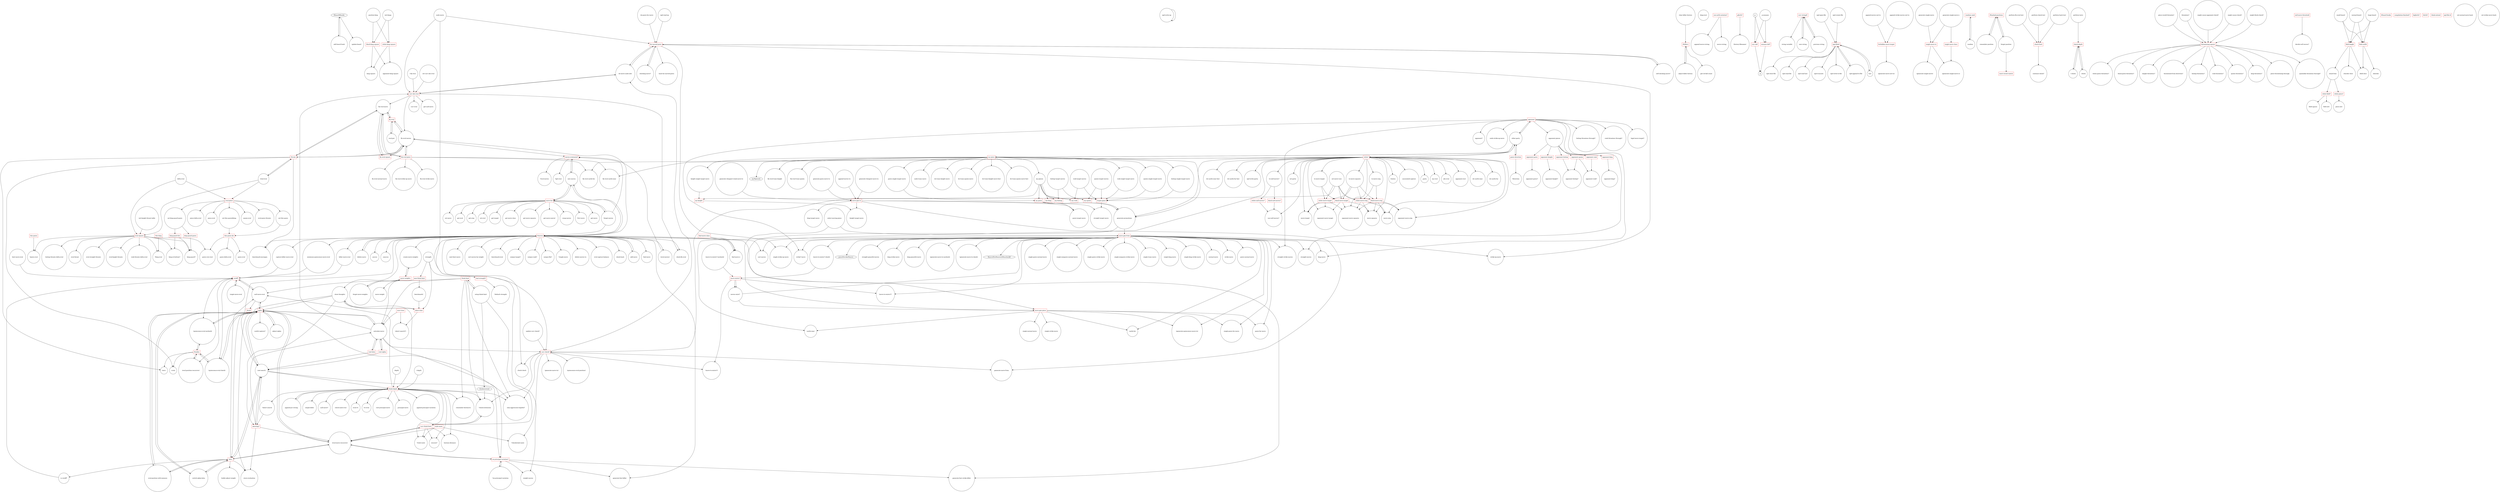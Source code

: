 digraph TaxonomyView {#value = green, create = blue; word = circle, value/create = rectangle
	#word <-> value access arrows # writer -> value; value -> reader
	# DboardMhooks
	DboardMhooks -> addMboardMhook; addMboardMhook -> DboardMhooks;
	DboardMhooks -> updateMboard;

	# blackMkingMsquare
	blackMkingMsquare -> kingMsquare;
	blackMkingMsquare -> opponentMkingMsquare;
	positionMking -> blackMkingMsquare; #because of TO value
	initMkings -> blackMkingMsquare;

	# whiteMkingMsquare
	whiteMkingMsquare -> kingMsquare;
	whiteMkingMsquare -> opponentMkingMsquare;
	positionMking -> whiteMkingMsquare;
	initMkings -> whiteMkingMsquare;

	# farMmovedMpawn
	farMmovedMpawn -> singleMstrikeMepMmove;
	doMpawnMfarMmove -> farMmovedMpawn;
	farMmovedMpawn -> doMmoveMundoMinfo; doMmoveMundoMinfo -> farMmovedMpawn;
	undoMmove -> farMmovedMpawn;
	farMmovedMpawn -> selfMcheckingMmoveQ; selfMcheckingMmoveQ -> farMmovedMpawn;
	farMmovedMpawn -> checkingMmoveQ; checkingMmoveQ -> farMmovedMpawn;
	epdMwriteMep -> epdMwriteMep;
	epdMreadMep -> farMmovedMpawn;
	farMmovedMpawn -> strikeMepMmove;
	farMmovedMpawn -> hashMfarMmovedMpawn;

	# white?
	whiteQ -> otherMparty; otherMparty -> whiteQ;
	whiteQ -> setMparty;
	whiteQ -> flyMevalMcastleMnear;
	whiteQ -> flyMevalMcastleMfar;
	whiteQ -> ttentry;
	whiteQ -> associatedMcapture;
	whiteQ -> DTparty;
	whiteQ -> myMeval;
	whiteQ -> absMeval;
	whiteQ -> opponentMeval;
	whiteQ -> moveMtarget;
	whiteQ -> opponentMmoveMtarget;
	whiteQ -> toMmoveMtarget;
	whiteQ -> moveMorig;
	whiteQ -> opponentMmoveMorig;
	whiteQ -> toMmoveMorig;
	whiteQ -> moveMsquares;
	whiteQ -> opponentMmoveMsquares;
	whiteQ -> toMmoveMsquares;
	whiteQ -> sortMmoves;
	whiteQ -> doMcastleMnear;
	whiteQ -> doMcastleMfar;
	whiteQ -> doMcastleMnearMfast;
	whiteQ -> doMcastleMfarMfast;
	whiteQ -> epdMwriteMparty;
	whiteQ -> generateMpromotions;
	whiteQ -> useMnullMmovesQ;
	whiteQ -> toMnullMmovesQ;

	# my-pawn
	myMpieces -> myMpawn;
	myMpawn -> generateMpromotions; myMpawn -> generateMpromotions;
	myMpawn -> pawnMtargetMmove;
	pawnMsingleMtargetMmove -> myMpawn;

	# my-knight
	knightMsingleMtargetMmove -> myMknight;
	myMknight -> knightMtargetMmove;
	myMpieces -> myMknight;

	# my-bishop
	myMpieces -> myMbishop;
	bishopMtargetMmoves -> myMbishop;

	# my-rook
	rookMtargetMmoves -> myMrook;
	myMpieces -> myMrook;

	# my-queen
	myMpieces -> myMqueen;
	queenMtargetMmoves -> myMqueen;

	# my-king
	myMpieces -> myMking;

	# opponent-pawn
	opponentMpieces -> opponentMpawn;
	opponentMpawn -> opponentMpawnQ;

	# opponent-knight
	opponentMpieces -> opponentMknight;
	opponentMknight -> opponentMknightQ;

	# opponent-bishop
	opponentMbishop -> opponentMbishopQ;
	opponentMpieces -> opponentMbishop;

	# opponent-rook
	opponentMpieces -> opponentMrook;
	opponentMrook -> opponentMrookQ;

	# opponent-queen
	opponentMqueen -> opponentMbishopQ;
	opponentMqueen -> opponentMrookQ;
	opponentMpieces -> opponentMqueen;

	# opponent-king
	opponentMpieces -> opponentMking;
	opponentMking -> opponentMkingQ;

	# opponent
	opponent -> opponentMpieces;
	opponent -> opponentQ;
	opponent -> otherMparty; otherMparty -> opponent;
	opponent -> undoMstrikeMepMmove;
	opponent -> strikeQMmove;
	opponent -> straightMstrikeMmoves;
	opponent -> straightMmoves;
	opponent -> kingMmove;
	opponent -> bishopMthreatensMthroughQ;
	opponent -> rookMthreatensMthroughQ;
	opponent -> legalMmoveMtargetQ;

	# my-piece
	myMpiece -> otherMparty; otherMparty -> myMpiece;
	myMpiece -> myMpieceQ;
	myMpiece -> myMpieces;
	myMpiece -> flyMevalMtransMknight;
	myMpiece -> flyMevalMtransMqueen;
	myMpiece -> undoMtransMmove;
	myMpiece -> doMtransMknightMmove;
	myMpiece -> doMtransMqueenMmove;
	myMpiece -> doMtransMknightMmoveMfast;
	myMpiece -> doMtransMqueenMmoveMfast;
	myMpiece -> generateMpromotions;
	myMpiece -> pawnMsingleMtargetMmove;
	myMpiece -> knightMsingleMtargetMmove;
	myMpiece -> bishopMsingleMtargetMmove;
	myMpiece -> rookMsingleMtargetMmove;
	myMpiece -> queenMsingleMtargetMmove;

	# pawn-direction
	otherMparty -> pawnMdirection; pawnMdirection -> otherMparty;
	pawnMdirection -> Qdirection;

	# fly-eval
	flyMeval -> evalMput; evalMput -> flyMeval;
	flyMeval -> flyMevalMmove; flyMevalMmove -> flyMeval;
	flyMeval -> flyMevalMmoves; flyMevalMmoves -> flyMeval;

	# fly-eval-piece
	flyMevalMpiece -> flyMevalMstrikeMmove;
	flyMevalMpiece -> flyMevalMnormalMmove;
	flyMevalMpiece -> flyMevalMstrikeMepMmove;
	flyMevalMpiece -> flyMevalMcastleMnear;
	flyMevalMpiece -> flyMevalMcastleMfar;
	flyMevalMpiece -> flyMevalMmove; flyMevalMmove -> flyMevalMpiece;
	flyMevalMpiece -> flyMevalMmoves; flyMevalMmoves -> flyMevalMpiece;

	# fly-eval-square
	flyMevalMsquare -> flyMevalMmove; flyMevalMmove -> flyMevalMsquare;
	flyMevalMsquare -> flyMevalMmoves; flyMevalMmoves -> flyMevalMsquare;

	# cutoff?
	isMcutoffQ -> cutoffQ;
	bestMmoveMeval -> cutoffQ;
	nullMmoveMeval -> cutoffQ; cutoffQ -> nullMmoveMeval;
	cutoffQ -> singleMmoveMeval; singleMmoveMeval -> cutoffQ;
	killerMmoveMeval -> cutoffQ;
	captureMkillerMmoveMeval -> cutoffQ;
	minimumMquiescenceMmoveMeval -> cutoffQ;
	cutoffQ -> BevalMpositionMrecursiveB;
	cutoffQ -> BquiescenceMevalMnocheckB;
	cutoffQ -> BquiescenceMevalMcheckB;

	# #null
	nullMmoveMeval -> Hnull;

	# start-time
	startMtime -> BabortMsearchQB;
	startMtime -> calculateMmove;

	# root-alpha
	rootMalpha -> calculateMmove; calculateMmove -> rootMalpha;
	rootMalpha -> rootMsearch;

	# root-beta
	rootMbeta -> rootMsearch;
	rootMbeta -> calculateMmove; calculateMmove -> rootMbeta;

	# move-weights
	moveMweights -> createMmoveMweights; createMmoveMweights -> moveMweights;
	moveMweights -> forgetMmoveMweights; forgetMmoveMweights -> moveMweights;
	moveMweights -> moveMweight;

	# compilation-finished?
	# not in words used...

	# #killers
	Hkillers -> adjustMkillerMhistory; adjustMkillerMhistory -> Hkillers;
	Hkillers -> getMrelMkillMcount;
	clearMkillerMhistory -> Hkillers;

	# had-strength?
	strength -> hadMstrengthQ;
	hadMstrengthQ -> QdefaultMstrength;

	# eval-square
	evalMsquare -> rookMthreatsMdeltaMeval;
	evalMsquare -> bishopMthreatsMdeltaMeval;
	deltaMeval -> evalMsquare;
	evalMsquare -> evalMthreat;
	evalMsquare -> evalMstraightMthreats;
	initMknightMthreatMtable -> evalMsquare;
	evalMsquare -> evalMknightMthreats;
	evalMsquare -> pawnMrowMeval;
	evalMsquare -> QpawnMeval;
	evalMsquare -> QkingMeval;
	evalMsquare -> kingMguardQ;
	evalMsquare -> kingMatMbottomQ;
	totalMeval -> evalMsquare;

	# eval-piece
	evalMpiece -> pieceMdeltaMeval;
	deltaMeval -> evalMpiece;
	evalMpiece -> pieceMeval;
	totalMeval -> evalMpiece;
	kingMeval evalMpiece [shape=circle, label="king-eval"];
	evalMpiece -> setMkingMguardMpawn;
	evalMpiece -> queenMeval;
	evalMpiece -> setMthisMpawnAking;
	evalMpiece -> setMthisMpawn;
	evalMpiece -> evalMpawnMthreats;

	# #evals
	Hevals -> totalMeval; totalMeval -> Hevals;
	Hevals -> flyMevalMmove; flyMevalMmove -> Hevals;
	Hevals -> flyMevalMmoves; flyMevalMmoves -> Hevals;
	Hevals -> Bstat;
	Hevals -> statB;
	Hevals -> benchmarkMmovegen;

	# this-pawn
	thisMpawn -> QpawnMeval;

	# this-king
	thisMking -> QkingMeval;

	# this-pawn-dir
	setMthisMpawn -> thisMpawnMdir;
	setMthisMpawnAking -> thisMpawnMdir;
	thisMpawnMdir -> pawnMrowMeval;
	thisMpawnMdir -> pawnMeval;
	thisMpawnMdir -> pawnMdeltaMeval;

	# king-guard-pawn
	setMkingMguardMpawn -> kingMguardMpawn;
	kingMguardMpawn -> kingMguardQ;

	# king-guard-dir
	setMkingMguardMpawn -> kingMguardMdir;
	kingMguardMdir -> kingMatMbottomQ;
	kingMguardMdir -> kingMguardQ;

	# use-arith-notation?
	useMarithMnotationQ -> appendMmoveBstring;
	useMarithMnotationQ -> moveBstring;

	# bigforth?
	# not used in words

	# gforth?
	gforthQ -> BhistoryMfilenameB;

	# iforth?
	# not used in words

	# curr-def
	pC -> currMdef;
	pCnoname -> currMdef;
	currMdef -> Sp;

	# noname-def?
	pC -> nonameMdefQ;
	pCnoname -> nonameMdefQ;
	nonameMdefQ -> Sp;

	# think-limit
	thinkMlimit -> rememberMbestmove;
	thinkMlimit -> nullMmoveMeval;
	thinkMlimit -> onlyMaggressionMhopefulQ;
	thinkMlimit -> QcheckMextension;
	thinkMlimit -> setupMthinkMlimit; setupMthinkMlimit -> thinkMlimit;
	thinkMlimit -> calculateMmove;

	# curr-think-limit
	currMthinkMlimit -> QstaleMmate;
	currMthinkMlimit -> QcheckMextension; QcheckMextension -> currMthinkMlimit;
	currMthinkMlimit -> BevalMmoveMrecursiveB; BevalMmoveMrecursiveB -> currMthinkMlimit;
	setupMthinkMlimit -> currMthinkMlimit;
	currMthinkMlimit -> recurseQ;
	currMthinkMlimit -> horizonMdistance;

	# think-extend
	thinkmextend -> QcheckMextension;
	setupMthinkMlimit -> thinkmextend;

	# max-think-limit
	maxMthinkMlimit -> calculateMmove;
	strength -> maxMthinkMlimit;
	maxMthinkMlimit -> benchmark1;

	# abort-time
	abortMtime -> showMthoughts ; showMthoughts -> abortMtime;
	abortMtime -> BabortMsearchQB;
	strength -> abortMtime;
	benchmark1 -> abortMtime;

	# think-depth
	thinkMdepth -> checkMmateMeval;
	thinkMdepth -> rememberMbestmove;
	thinkMdepth -> nullMmoveMeval;
	thinkMdepth -> QstaleMmate;
	thinkMdepth -> onlyMaggressionMhopefulQ;
	thinkMdepth -> evalBtt;
	thinkMdepth -> ttBeval;
	thinkMdepth -> QabortMsearch;
	thinkMdepth -> QcheckMextension;
	showMthoughts -> thinkMdepth;
	rootMsearch -> thinkMdepth;
	thinkMdepth -> rootMprincipalMmove;
	thinkMdepth -> principalMmove;
	thinkMdepth -> appendMprincipalMvariation;
	thinkMdepth -> appendMpvBstring; appendMpvBstring -> thinkMdepth;
	thinkMdepth -> simpleMkiller;
	thinkMdepth -> recurseQ;
	Pdepth -> thinkMdepth;
	Mdepth -> thinkMdepth;
	thinkMdepth -> horizonMdistance;
	thinkMdepth -> nullMmoveQ;

	# aborting?
	abortingQ -> storeMevaluation;
	QabortMsearch -> abortingQ;
	abortingQ -> BevalMmoveMrecursiveB;
	showMthoughts -> abortingQ;
	abortingQ -> rootMsearch; rootMsearch -> abortingQ;
	abortingQ -> calculateMmove;

	# alpha
	alpha -> switchMalphaMbeta; switchMalphaMbeta -> alpha;
	alpha -> adjustMalpha; adjustMalpha -> alpha;
	alpha -> nullMmoveMeval; nullMmoveMeval -> alpha;
	alpha -> onlyMaggressionMhopefulQ;
	alpha -> storeMevaluation;
	alpha -> evalMpositionMwithMmemory; evalMpositionMwithMmemory -> alpha;
	alpha -> BquiescenceMevalMnocheckB; BquiescenceMevalMnocheckB -> alpha;
	alpha -> BquiescenceMevalMcheckB; BquiescenceMevalMcheckB -> alpha;
	alpha -> BevalMmoveMrecursiveB; BevalMmoveMrecursiveB -> alpha;
	showMthoughts -> alpha;
	alpha -> rootMsearch; rootMsearch -> alpha;
	alpha -> calculateMmove; calculateMmove -> alpha;
	alpha -> usefulMcaptureQ;

	# beta
	beta -> ttableMadjustMweight;
	beta -> switchMalphaMbeta; switchMalphaMbeta -> beta;
	beta -> isMcutoffQ;
	beta -> nullMmoveMeval;
	beta -> storeMevaluation;
	beta -> evalMpositionMwithMmemory; evalMpositionMwithMmemory -> beta;
	beta -> BevalMmoveMrecursiveB; BevalMmoveMrecursiveB -> beta;
	showMthoughts -> beta;
	beta -> rootMsearch; rootMsearch -> beta;

	# on-principal-variation?
	onMprincipalMvariationQ -> BevalMmoveMrecursiveB; BevalMmoveMrecursiveB -> onMprincipalMvariationQ;
	rootMsearch -> onMprincipalMvariationQ;
	calculateMmove -> onMprincipalMvariationQ;
	onMprincipalMvariationQ -> weightMmoves;
	onMprincipalMvariationQ -> QonMprincipalMvariation; QonMprincipalMvariation -> onMprincipalMvariationQ;
	onMprincipalMvariationQ -> generateMfastMkiller;
	onMprincipalMvariationQ -> generateMfastMstrikeMkiller;

	# #nodes
	Hnodes -> BevalMpositionMrecursiveB; BevalMpositionMrecursiveB -> Hnodes;
	Hnodes -> BquiescenceMevalMnocheckB; BquiescenceMevalMnocheckB -> Hnodes;
	Hnodes -> BquiescenceMevalMcheckB; BquiescenceMevalMcheckB -> Hnodes;
	Hnodes -> Bstat;
	Hnodes -> statB;

	# stale-mate
	staleMmate -> QstaleMmate;
	staleMmate -> QcheckSstaleMmate;
	staleMmate -> BevalMmoveMrecursiveB;

	# curr-abs-eval
	currMabsMeval -> flyMevalMmove;
	currMabsMeval -> flyMevalMmoves;
	PflyMeval -> currMabsMeval;
	calculateMmove -> currMabsMeval;
	setMcurrMabsMeval -> currMabsMeval;
	currMabsMeval -> currMeval;
	currMabsMeval -> getMnullMmove;
	currMabsMeval -> doMmoveMundoMinfo; doMmoveMundoMinfo -> currMabsMeval;
	undoMmove -> currMabsMeval;
	currMabsMeval -> checkMflyMeval;

	# curr-check?
	currMcheckQ -> QcheckSstaleMmate;
	currMcheckQ -> onlyMaggressionMhopefulQ;
	currMcheckQ -> BquiescenceMevalMpositionB;
	currMcheckQ -> QcheckMextension;
	calculateMmove -> currMcheckQ;
	setMmoveMvars -> currMcheckQ;
	updateMcurrMcheckQ -> currMcheckQ;
	currMcheckQ -> doMmoveMundoMinfo;
	undoMmove -> currMcheckQ;
	currMcheckQ -> BgenerateMmoveMtoB;
	currMcheckQ -> BmoveMtoMexistsQB;
	currMcheckQ -> generateMmoveMfrom;
	currMcheckQ -> checkMcheck;

	# black-move-target
	setMmoveMvars -> blackMmoveMtarget;
	blackMmoveMtarget -> moveMtarget;
	blackMmoveMtarget -> opponentMmoveMtarget;
	toMmoveMtarget -> blackMmoveMtarget;
	blackMmoveMtarget -> moveMsquares;
	blackMmoveMtarget -> opponentMmoveMsquares;
	toMmoveMsquares -> blackMmoveMtarget;

	# white-move-target
	setMmoveMvars -> whiteMmoveMtarget;
	whiteMmoveMtarget -> moveMtarget;
	whiteMmoveMtarget -> opponentMmoveMtarget;
	toMmoveMtarget -> whiteMmoveMtarget;
	whiteMmoveMtarget -> opponentMmoveMsquares;
	toMmoveMsquares -> whiteMmoveMtarget;

	# black-move-orig
	setMmoveMvars -> blackMmoveMorig;
	blackMmoveMorig -> moveMorig;
	blackMmoveMorig -> opponentMmoveMorig;
	toMmoveMorig -> blackMmoveMorig;
	blackMmoveMorig -> moveMsquares;
	blackMmoveMorig -> opponentMmoveMsquares;
	toMmoveMsquares -> blackMmoveMorig;

	# white-move-orig
	setMmoveMvars -> whiteMmoveMorig;
	whiteMmoveMorig -> moveMorig;
	whiteMmoveMorig -> opponentMmoveMorig;
	toMmoveMorig -> whiteMmoveMorig;
	whiteMmoveMorig -> moveMsquares;
	whiteMmoveMorig -> opponentMmoveMsquares;
	toMmoveMsquares -> whiteMmoveMorig;

	# move-list
	moveMlist -> getMmove;
	moveMlist -> setMmove;
	moveMlist -> getMeval;
	moveMlist -> getMorig;
	moveMlist -> setMeval;
	moveMlist -> getMtarget;
	moveMlist -> getMmoveMclass;
	moveMlist -> getMmoveMsquares;
	moveMlist -> getMmoveMnoeval;
	moveMlist -> swapMmoves;
	moveMlist -> firstMmove;
	moveMlist -> newMmoves; newMmoves -> moveMlist;
	moveMlist -> forgetMmoves; forgetMmoves -> moveMlist;

	# #moves
	Hmoves -> flyMevalMmoves;
	Hmoves -> killerMmoveMeval;
	Hmoves -> captureMkillerMmoveMeval;
	Hmoves -> minimumMquiescenceMmoveMeval;
	Hmoves -> showMthoughts;
	Hmoves -> rootMsearch;
	Hmoves -> createMmoveMweights;
	Hmoves -> weightMmoves;
	Hmoves -> nextMbestMmove;
	Hmoves -> sortMmovesMbyMweight;
	Hmoves -> generateMfastMkiller;
	Hmoves -> generateMfastMstrikeMkiller;
	Hmoves -> BevalMmovesB;
	Hmoves -> benchmarkMeval;
	Hmoves -> benchmarkMmovegen;
	Hmoves -> uniqueMtargetQ;
	Hmoves -> uniqueMrankQ;
	Hmoves -> uniqueMfileQ;
	Hmoves -> QsingleMmove;
	Hmoves -> deleteMmovesMto;
	Hmoves -> evalMcaptureMbalance;
	Hmoves -> checkMflyMeval;
	Hmoves -> checkMcheck;
	Hmoves -> checkMhash;
	Hmoves -> addMmove; addMmove -> Hmoves;
	Hmoves -> newMmoves; newMmoves -> Hmoves;
	forgetMmoves -> Hmoves;
	Hmoves -> findMmove;
	Hmoves -> findMmoveMx;
	Hmoves -> deleteMmove; deleteMmove -> Hmoves;
	Hmoves -> sortMmoves;
	Hmoves -> DTmoves;
	Hmoves -> DTSemoves;

	# moves-evaluated?
	movesMevaluatedQ -> newMmoves; newMmoves -> movesMevaluatedQ;
	forgetMmoves -> movesMevaluatedQ;
	movesMevaluatedQ -> QevalMmoves;
	movesMevaluatedQ -> QgetMeval;
	flyMevalMmoves -> movesMevaluatedQ;
	BevalMmovesB -> movesMevaluatedQ;

	# find-move-class
	findMmoveMclass -> findMmoveMx; findMmoveMclass -> findMmoveMx;

	# curr-string#
	currMstringH -> stringMvariable;
	currMstringH -> newMstring; newMstring -> currMstringH;
	currMstringH -> previousMstring; previousMstring -> currMstringH;

	# epd-file-id
	# Not used in any words

	# epd-fileid
	epdMfileid -> epdMcloseMfile;
	epdMopenMfile -> epdMfileid;
	epdMfileid -> epdMreadMfile;
	epdMfileid -> epdMreadMlast;
	epdMfileid -> epdMtruncate;
	epdMfileid -> epdMwriteMtoMfile;
	epdMfileid -> epdMappendMtoMfile; epdMappendMtoMfile -> epdMfileid;
	epdMcreateMfile -> epdMfileid;
	epdMfileid -> test; test -> epdMfileid;

	# move-gen-piece
	moveMgenMpiece -> BgenerateMquiescenceMmoveMtoB;
	moveMgenMpiece -> singleMnormalMmove;
	moveMgenMpiece -> singleMstrikeMmove;
	moveMgenMpiece -> singleMpawnMfarMmove;
	moveMgenMpiece -> pawnMfarMmove;
	moveMgenMpiece -> castleMnear;
	moveMgenMpiece -> castleMfar;
	selectMmovingMpiece -> moveMgenMpiece;
	generateMpromotions -> moveMgenMpiece;
	movesMexistQ -> moveMgenMpiece;

	# move-gen-from
	moveMgenMfrom -> BgenerateMquiescenceMmoveMtoB;
	moveMgenMfrom -> singleMpawnMnormalMmove;
	moveMgenMfrom -> singleMnonpawnMnormalMmove;
	moveMgenMfrom -> singleMpawnMstrikeMmove;
	moveMgenMfrom -> singleMnonpawnMstrikeMmove;
	moveMgenMfrom -> singleMpawnMfarMmove;
	moveMgenMfrom -> singleMtransMmove;
	moveMgenMfrom -> singleMstrikeMepMmove;
	moveMgenMfrom -> singleMkingMmove;
	moveMgenMfrom -> singleMkingMstrikeMmove;
	moveMgenMfrom -> normalMmove;
	moveMgenMfrom -> strikeMmove;
	moveMgenMfrom -> strikeQMmove;
	moveMgenMfrom -> pawnMfarMmove;
	moveMgenMfrom -> strikeMepMmove;
	moveMgenMfrom -> pawnMnormalMmove;
	moveMgenMfrom -> pawnMstrikeMmove;
	moveMgenMfrom -> straightMpeacefulMmoves;
	moveMgenMfrom -> straightMstrikeMmoves;
	moveMgenMfrom -> straightMmoves;
	moveMgenMfrom -> kingMmove;
	moveMgenMfrom -> kingMstrikeMmove;
	moveMgenMfrom -> kingMpeacefulMmove;
	moveMgenMfrom -> castleMnear;
	moveMgenMfrom -> castleMfar;
	selectMmovingMpiece -> moveMgenMfrom;
	moveMgenMfrom -> BgenerateMmoveMtoMnocheckB;
	moveMgenMfrom -> BgenerateMmoveMtoMcheckB;
	generateMpromotions -> moveMgenMfrom;
	moveMgenMfrom -> BmoveMtoMexistsQBT;
	moveMgenMfrom -> BmoveMtoMexistsQMnocheckB;
	moveMgenMfrom -> BmoveMtoMexistsQMcheckB;
	movesMexistQ -> moveMgenMfrom;

	# forbidden-move-target
	forbiddenMmoveMtarget -> BgenerateMmoveMnotMtoB;
	appendMmovesMnotMto -> forbiddenMmoveMtarget;
	appendMstrikeMmovesMnotMto -> forbiddenMmoveMtarget;

	# single-move-to
	singleMmoveMto -> BgenerateMsingleMmoveB;
	generateMsingleMmove -> singleMmoveMto;
	singleMmoveMto -> BgenerateMsingleMmoveMxB;
	generateMsingleMmoveMx -> singleMmoveMto;

	# single-move-class
	singleMmoveMclass -> BgenerateMsingleMmoveMxB;
	generateMsingleMmoveMx -> singleMmoveMclass;

	# move-exists?
	moveMexistsQ -> BmoveMtoMexistsQBT;
	BmoveMtovexistsQMnocheckB -> moveMexistsQ;
	BmoveMtoMexistsQMcheckB -> moveMexistsQ;
	moveMexistsQ -> BmoveMtoMexistsQB;
	moveMexistsQ -> movesMexistQ; moveMexistsQ -> movesMexistQ;

	# random-seed
	randomMseed -> random; random -> randomMseed;

	# #hashed-positions
	HhashedMpositions -> rememberMposition; rememberMposition -> HhashedMpositions;
	HhashedMpositions -> forgetMposition; forgetMposition -> HhashedMpositions;

	# most-recent-match
	forgetMposition -> mostMrecentMmatch;

	# check-limit
	checkMlimit -> continueMcheckQ;
	performMflyMevalMtest -> checkMlimit;
	performMcheckMtest -> checkMlimit;
	performMhashMtest -> checkMlimit;

	# check-depth
	checkMdepth -> Pcheck; Pcheck -> checkMdepth;
	checkMdepth -> Mcheck; Mcheck -> checkMdepth;
	performMtests -> checkMdepth;

	# threatening-square
	threateningMsquare -> whiteMpawnMthreatensQ;
	threateningMsquare -> blackMpawnMthreatensQ;
	threateningMsquare -> knightMthreatensQ;
	threateningMsquare -> threatenedMfromMdirectionQ;
	threateningMsquare -> bishopMthreatensQ;
	threateningMsquare -> rookMthreatensQ;
	threateningMsquare -> queenMthreatensQ;
	threateningMsquare -> kingMthreatensQ;
	pieceMwouldMthreatenQ -> threateningMsquare;
	threatensQ -> threateningMsquare;
	threateningMsquare -> pieceMthreateningMthrough;
	threateningMsquare -> queenlikeMthreatensMthroughQ;
	mightMcauseMopponentMcheckQ -> threateningMsquare;
	mightMcauseMcheckQ -> threateningMsquare;
	mightMblockMcheckQ -> threateningMsquare;

	# null-move-threshold
	nullMmoveMthreshold -> decideMnullMmovesQ;

	# white-null-moves?
	whiteMnullMmovesQ -> useMnullMmovesQ;
	toMnullMmovesQ -> whiteMnullMmovesQ;

	# black-null-moves?
	blackMnullMmovesQ -> useMnullMmovesQ;
	toMnullMmovesQ -> blackMnullMmovesQ;

	# white-field?
	whiteMfieldQ -> fieldMattr;
	whiteMfieldQ -> fieldMspaces;
	DTboardMline -> whiteMfieldQ;

	# white-piece?
	whiteMpieceQ -> pieceMattr;
	DTboardMline -> whiteMpieceQ;

	# field-width
	smallMboard -> fieldMwidth;
	normalMboard -> fieldMwidth;
	hugeMboard -> fieldMwidth;
	fieldMwidth -> DTfieldMslice;
	fieldMwidth -> DThborder;

	# field-height
	smallMboard -> fieldMheight;
	normalMboard -> fieldMheight;
	hugeMboard -> fieldMheight;
	fieldMheight -> DTfieldMslice;
	fieldMheight -> DTvborderMslice;
	fieldMheight -> DTboardMline;

	# move-gen-to
	moveMgenMto -> generateMmoveMfrom;
	moveMgenMto -> pawnMtargetMmove;
	moveMgenMto -> knightMtargetMmove;
	moveMgenMto -> straightMtargetMmove;
	moveMgenMto -> kingMtargetMmove;
	appendMmovesMto -> moveMgenMto;
	generateMcheapestMmoveMto -> moveMgenMto;
	generateMcheapestMweakMmoveMto -> moveMgenMto;
	generateMpawnMmoveMto -> moveMgenMto;

	# target-piece
	targetMpiece -> straightMtargetMmove;
	bishopMtargetMmoves -> targetMpiece;
	rookMtargetMmoves -> targetMpiece;
	queenMtargetMmoves -> targetMpiece;
	bishopMsingleMtargetMmove -> targetMpiece;
	rookMsingleMtargetMmove -> targetMpiece;
	queenMsingleMtargetMmove -> targetMpiece;








	# value node styling
	HboardMhooks [shape=rectangle, color=red, label="\#board-hooks"];
	blackMkingMsquare [shape=rectangle, color=red, label="black-king-square"];
	whiteMkingMsquare [shape=rectangle, color=red, label="white-king-square"];
	farMmovedMpawn [shape=rectangle, color=red, label="far-moved-pawn"];
	whiteQ [shape=rectangle, color=red, label="white?"];
	myMpawn [shape=rectangle, color=red, label="my-pawn"];
	myMknight [shape=rectangle, color=red, label="my-knight"];
	myMbishop [shape=rectangle, color=red, label="my-bishop"];
	myMrook [shape=rectangle, color=red, label="my-rook"];
	myMqueen [shape=rectangle, color=red, label="my-queen"];
	myMking [shape=rectangle, color=red, label="my-king"];
	opponentMpawn [shape=rectangle, color=red, label="opponent-pawn"];
	opponentMknight [shape=rectangle, color=red, label="opponent-knight"];
	opponentMbishop [shape=rectangle, color=red, label="opponent-bishop"];
	opponentMrook [shape=rectangle, color=red, label="opponent-rook"];
	opponentMqueen [shape=rectangle, color=red, label="opponent-queen"];
	opponentMking [shape=rectangle, color=red, label="opponent-king"];
	opponent [shape=rectangle, color=red, label="opponent"];
	myMpiece [shape=rectangle, color=red, label="my-piece"];
	pawnMdirection [shape=rectangle, color=red, label="pawn-direction"];
	flyMeval [shape=rectangle, color=red, label="fly-eval"];
	flyMevalMpiece [shape=rectangle, color=red, label="fly-eval-piece"];
	flyMevalMsquare [shape=rectangle, color=red, label="fly-eval-square"];
	cutoffQ [shape=rectangle, color=red, label="cutoff?"];
	Hnull [shape=rectangle, color=red, label="\#null"];
	startMtime [shape=rectangle, color=red, label="start-time"];
	rootMalpha [shape=rectangle, color=red, label="root-alpha"];
	rootMbeta [shape=rectangle, color=red, label="root-beta"];
	moveMweights [shape=rectangle, color=red, label="move-weights"];
	compilationMfinishedQ [shape=rectangle, color=red, label="compilation-finished?"];
	Hkillers [shape=rectangle, color=red, label="\#killers"];
	hadMstrengthQ [shape=rectangle, color=red, label="had-strength?"];
	evalMsquare [shape=rectangle, color=red, label="eval-square"];
	evalMpiece [shape=rectangle, color=red, label="eval-piece"];
	Hevals [shape=rectangle, color=red, label="\#evals"];
	thisMpawn [shape=rectangle, color=red, label="this-pawn"];
	thisMking [shape=rectangle, color=red, label="this-king"];
	thisMpawnMdir [shape=rectangle, color=red, label="this-pawn-dir"];
	kingMguardMpawn [shape=rectangle, color=red, label="king-guard-pawn"];
	kingMguardMdir [shape=rectangle, color=red, label="king-guard-dir"];
	useMarithMnotationQ [shape=rectangle, color=red, label="use-arith-notation?"];
	bigforthQ [shape=rectangle, color=red, label="bigforth?"];
	gforthQ [shape=rectangle, color=red, label="gforth?"];
	iforthQ [shape=rectangle, color=red, label="iforth?"];
	currMdef [shape=rectangle, color=red, label="curr-def"];
	nonameMdefQ [shape=rectangle, color=red, label="noname-def?"];
	thinkMlimit [shape=rectangle, color=red, label="think-limit"];
	currMthinkMlimit [shape=rectangle, color=red, label="curr-think-limit"];
	thinkMextend [shape=rectangle, color=red, label="think-extend"];
	maxMthinkMlimit [shape=rectangle, color=red, label="max-think-limit"];
	abortMtime [shape=rectangle, color=red, label="abort-time"];
	thinkMdepth [shape=rectangle, color=red, label="think-depth"];
	abortingQ [shape=rectangle, color=red, label="aborting?"];
	alpha [shape=rectangle, color=red, label="alpha"];
	beta [shape=rectangle, color=red, label="beta"];
	onMprincipalMvariationQ [shape=rectangle, color=red, label="on-principal-variation?"];
	Hnodes [shape=rectangle, color=red, label="\#nodes"];
	staleMmate [shape=rectangle, color=red, label="stale-mate"];
	currMabsMeval [shape=rectangle, color=red, label="curr-abs-eval"];
	currMcheckQ [shape=rectangle, color=red, label="curr-check?"];
	blackMmoveMtarget [shape=rectangle, color=red, label="black-move-target"];
	whiteMmoveMtarget [shape=rectangle, color=red, label="white-move-target"];
	blackMmoveMorig [shape=rectangle, color=red, label="black-move-orig"];
	whiteMmoveMorig [shape=rectangle, color=red, label="white-move-orig"];
	moveMlist [shape=rectangle, color=red, label="move-list"];
	Hmoves [shape=rectangle, color=red, label="\#moves"];
	movesMevaluatedQ [shape=rectangle, color=red, label="moves-evaluated?"];
	findMmoveMclass [shape=rectangle, color=red, label="find-move-class"];
	currMstringH [shape=rectangle, color=red, label="curr-string\#"];
	epdMfileMid [shape=rectangle, color=red, label="epd-file-id"];
	epdMfileid [shape=rectangle, color=red, label="epd-fileid"];
	moveMgenMpiece [shape=rectangle, color=red, label="move-gen-piece"];
	moveMgenMfrom [shape=rectangle, color=red, label="move-gen-from"];
	forbiddenMmoveMtarget [shape=rectangle, color=red, label="forbidden-move-target"];
	singleMmoveMto [shape=rectangle, color=red, label="single-move-to"];
	singleMmoveMclass [shape=rectangle, color=red, label="single-move-class"];
	moveMexistsQ [shape=rectangle, color=red, label="move-exists?"];
	randomMseed [shape=rectangle, color=red, label="random-seed"];
	HhashedMpositions [shape=rectangle, color=red, label="\#hashed-positions"];
	mostMrecentMmatch [shape=rectangle, color=red, label="most-recent-match"];
	checkMlimit [shape=rectangle, color=red, label="check-limit"];
	checkMdepth [shape=rectangle, color=red, label="check-depth"];
	threateningMsquare [shape=rectangle, color=red, label="threatening-square"];
	nullMmoveMthreshold [shape=rectangle, color=red, label="null-move-threshold"];
	whiteMnullMmovesQ [shape=rectangle, color=red, label="white-null-moves?"];
	blackMnullMmovesQ [shape=rectangle, color=red, label="black-null-moves?"];
	whiteMfieldQ [shape=rectangle, color=red, label="white-field?"];
	whiteMpieceQ [shape=rectangle, color=red, label="white-piece?"];
	fieldMwidth [shape=rectangle, color=red, label="field-width"];
	fieldMheight [shape=rectangle, color=red, label="field-height"];
	moveMgenMto [shape=rectangle, color=red, label="move-gen-to"];
	targetMpiece [shape=rectangle, color=red, label="target-piece"];
	
	# word node styling
	absMeval [shape=circle, label="abs-eval"];
	addMboardMhook [shape=circle, label="add-board-hook"];
	addMmove [shape=circle, label="add-move"];
	adjustMalpha [shape=circle, label="adjust-alpha"];
	adjustMkillerMhistory [shape=circle, label="adjust-killer-history"];
	appendMmoveBstring [shape=circle, label="append-move>string"];
	appendMmovesMnotMto [shape=circle, label="append-moves-not-to"];
	appendMmovesMto [shape=circle, label="append-moves-to"];
	appendMprincipalMvariation [shape=circle, label="append-principal-variation"];
	appendMpvBstring [shape=circle, label="append-pv>string"];
	appendMstrikeMmovesMnotMto [shape=circle, label="append-strike-moves-not-to"];
	associatedMcapture [shape=circle, label="associated-capture"];
	BabortMsearchQB [shape=circle, label="(abort-search?)"];
	benchmark1 [shape=circle, label="benchmark1"];
	benchmarkMeval [shape=circle, label="benchmark-eval"];
	benchmarkMmovegen [shape=circle, label="benchmark-movegen"];
	bestMmoveMeval [shape=circle, label="best-move-eval"];
	BevalMmoveMrecursiveB [shape=circle, label="(eval-move-recursive)"];
	BevalMmovesB [shape=circle, label="(eval-moves)"];
	BevalMpositionMrecursiveB [shape=circle, label="(eval-position-recursive)"];
	BgenerateMmoveMnotMtoB [shape=circle, label="(generate-move-not-to)"];
	BgenerateMmoveMtoB [shape=circle, label="(generate-move-to)"];
	BgenerateMmoveMtoMcheckB [shape=circle, label="(generate-move-to-check)"];
	BgenerateMmoveMtoMnocheckB [shape=circle, label="(generate-move-to-nocheck)"];
	BgenerateMquiescenceMmoveMtoB [shape=circle, label="(generate-quiescence-move-to)"];
	BgenerateMsingleMmoveB [shape=circle, label="(generate-single-move)"];
	BgenerateMsingleMmoveMxB [shape=circle, label="(generate-single-move-x)"];
	BhistoryMfilenameB [shape=circle, label="(history-filename)"];
	bishopMsingleMtargetMmove [shape=circle, label="bishop-single-target-move"];
	bishopMtargetMmoves [shape=circle, label="bishop-target-moves"];
	bishopMthreatensMthroughQ [shape=circle, label="bishop-threatens-through?"];
	bishopMthreatensQ [shape=circle, label="bishop-threatens?"];
	bishopMthreatsMdeltaMeval [shape=circle, label="bishop-threats-delta-eval"];
	blackMpawnMthreatensQ [shape=circle, label="black-pawn-threatens?"];
	BmoveMtoMexistsQB [shape=circle, label="(move-to-exists?)"];
	BmoveMtoMexistsQBT [shape=circle, label="(move-to-exists?)'"];
	BmoveMtoMexistsQMcheckB [shape=circle, label="(move-to-exists?-check)"];
	BmoveMtovexistsQMnocheckB [shape=circle, label="(move-to-exists?-nocheck)"];
	BquiescenceMevalMcheckB [shape=circle, label="(quiescence-eval-check)"];
	BquiescenceMevalMnocheckB [shape=circle, label="(quiescence-eval-nocheck)"];
	BquiescenceMevalMpositionB [shape=circle, label="(quiescence-eval-position)"];
	Bstat [shape=circle, label="<stat"];
	calculateMmove [shape=circle, label="calculate-move"];
	captureMkillerMmoveMeval [shape=circle, label="capture-killer-move-eval"];
	castleMfar [shape=circle, label="castle-far"];
	castleMnear [shape=circle, label="castle-near"];
	checkingMmoveQ [shape=circle, label="checking-move?"];
	checkMcheck [shape=circle, label="check-check"];
	checkMflyMeval [shape=circle, label="check-fly-eval"];
	checkMhash [shape=circle, label="check-hash"];
	checkMmateMeval [shape=circle, label="check-mate-eval"];
	clearMkillerMhistory [shape=circle, label="clear-killer-history"];
	continueMcheckQ [shape=circle, label="continue-check?"];
	createMmoveMweights [shape=circle, label="create-move-weights"];
	currMeval [shape=circle, label="curr-eval"];
	decideMnullMmovesQ [shape=circle, label="decide-null-moves?"];
	deleteMmove [shape=circle, label="delete-move"];
	deleteMmovesMto [shape=circle, label="delete-moves-to"];
	deltaMeval [shape=circle, label="delta-eval"];
	doMcastleMfarMfast [shape=circle, label="do-castle-far-fast"];
	doMcastleMfar [shape=circle, label="do-castle-far"];
	doMcastleMnearMfast [shape=circle, label="do-castle-near-fast"];
	doMcastleMnear [shape=circle, label="do-castle-near"];
	doMmoveMundoMinfo [shape=circle, label="do-move-undo-info"];
	doMpawnMfarMmove [shape=circle, label="do-pawn-far-move"];
	doMtransMknightMmoveMfast [shape=circle, label="do-trans-knight-move-fast"];
	doMtransMknightMmove [shape=circle, label="do-trans-knight-move"];
	doMtransMqueenMmoveMfast [shape=circle, label="do-trans-queen-move-fast"];
	doMtransMqueenMmove [shape=circle, label="do-trans-queen-move"];
	DTboardMline [shape=circle, label=".board-line"];
	DTfieldMslice [shape=circle, label=".field-slice"];
	DThborder [shape=circle, label=".hborder"];
	DTmoves [shape=circle, label=".moves"];
	DTparty [shape=circle, label=".party"];
	DTSemoves [shape=circle, label=".emoves"];
	DTvborderMslice [shape=circle, label=".vborder-slice"];
	epdMappendMtoMfile [shape=circle, label="epd-append-to-file"];
	epdMcloseMfile [shape=circle, label="epd-close-file"];
	epdMcreateMfile [shape=circle, label="epd-create-file"];
	epdMopenMfile [shape=circle, label="epd-open-file"];
	epdMreadMep [shape=circle, label="epd-read-ep"];
	epdMreadMfile [shape=circle, label="epd-read-file"];
	epdMreadMlast [shape=circle, label="epd-read-last"];
	epdMtruncate [shape=circle, label="epd-truncate"];
	epdMwriteMep [shape=circle, label="epd-write-ep"];
	epdMwriteMparty [shape=circle, label="epd-write-party"];
	epdMwriteMtoMfile [shape=circle, label="epd-write-to-file"];
	evalBtt [shape=circle, label="eval>tt"];
	evalMcaptureMbalance [shape=circle, label="eval-capture-balance"];
	evalMknightMthreats [shape=circle, label="eval-knight-threats"];
	evalMpawnMthreats [shape=circle, label="eval-pawn-threats"];
	evalMpositionMwithMmemory [shape=circle, label="eval-position-with-memory"];
	evalMput [shape=circle, label="eval-put"];
	evalMstraightMthreats [shape=circle, label="eval-straight-threats"];
	evalMthreat [shape=circle, label="eval-threat"];
	fieldMattr [shape=circle, label="field-attr"];
	fieldMspaces [shape=circle, label="field-spaces"];
	findMmoveMx [shape=circle, label="find-move-x"];
	findMmove [shape=circle, label="find-move"];
	firstMmove [shape=circle, label="first-move"];
	flyMevalMcastleMfar [shape=circle, label="fly-eval-castle-far"];
	flyMevalMcastleMnear [shape=circle, label="fly-eval-castle-near"];
	flyMevalMmove [shape=circle, label="fly-eval-move"];
	flyMevalMmoves [shape=circle, label="fly-eval-moves"];
	flyMevalMnormalMmove [shape=circle, label="fly-eval-normal-move"];
	flyMevalMstrikeMepMmove [shape=circle, label="fly-eval-strike-ep-move"];
	flyMevalMstrikeMmove [shape=circle, label="fly-eval-strike-move"];
	flyMevalMtransMknight [shape=circle, label="fly-eval-trans-knight"];
	flyMevalMtransMqueen [shape=circle, label="fly-eval-trans-queen"];
	forgetMmoveMweights [shape=circle, label="forget-move-weights"];
	forgetMmoves [shape=circle, label="forget-moves"];
	forgetMposition [shape=circle, label="forget-position"];
	generateMcheapestMmoveMto [shape=circle, label="generate-cheapest-move-to"];
	generateMcheapestMweakMmoveMto [shape=circle, label="generate-cheapest-weak-move-to"];
	generateMfastMkiller [shape=circle, label="generate-fast-killer"];
	generateMfastMstrikeMkiller [shape=circle, label="generate-fast-strike-killer"];
	generateMmoveMfrom [shape=circle, label="generate-move-from"];
	generateMpawnMmoveMto [shape=circle, label="generate-pawn-move-to"];
	generateMpromotions [shape=circle, label="generate-promotions"];
	generateMsingleMmoveMx [shape=circle, label="generate-single-move-x"];
	generateMsingleMmove [shape=circle, label="generate-single-move"];
	getMeval [shape=circle, label="get-eval"];
	getMmoveMclass [shape=circle, label="get-move-class"];
	getMmoveMnoeval [shape=circle, label="get-move-noeval"];
	getMmoveMsquares [shape=circle, label="get-move-squares"];
	getMmove [shape=circle, label="get-move"];
	getMnullMmove [shape=circle, label="get-null-move"];
	getMorig [shape=circle, label="get-orig"];
	getMrelMkillMcount [shape=circle, label="get-rel-kill-count"];
	getMtarget [shape=circle, label="get-target"];
	hashMfarMmovedMpawn [shape=circle, label="hash-far-moved-pawn"];
	horizonMdistance [shape=circle, label="horizon-distance"];
	hugeMboard [shape=circle, label="huge-board"];
	initMkings [shape=circle, label="init-kings"];
	initMknightMthreatMtable [shape=circle, label="init-knight-threat-table"];
	isMcutoffQ [shape=circle, label="is-cutoff?"];
	killerMmoveMeval [shape=circle, label="killer-move-eval"];
	kingMatMbottomQ [shape=circle, label="king-at-bottom?"];
	kingMeval [shape=circle, label="king-eval"];
	kingMguardQ [shape=circle, label="king-guard?"];
	kingMmove [shape=circle, label="king-move"];
	kingMpeacefulMmove [shape=circle, label="king-peaceful-move"];
	kingMsquare [shape=circle, label="king-square"];
	kingMstrikeMmove [shape=circle, label="king-strike-move"];
	kingMtargetMmove [shape=circle, label="king-target-move"];
	kingMthreatensQ [shape=circle, label="king-threatens?"];
	knightMsingleMtargetMmove [shape=circle, label="knight-single-target-move"];
	knightMtargetMmove [shape=circle, label="knight-target-move"];
	knightMthreatensQ [shape=circle, label="knight-threatens?"];
	legalMmoveMtargetQ [shape=circle, label="legal-move-target?"];
	Mcheck [shape=circle, label="-check"];
	Mdepth [shape=circle, label="-depth"];
	mightMblockMcheckQ [shape=circle, label="might-block-check?"];
	mightMcauseMcheckQ [shape=circle, label="might-cause-check?"];
	mightMcauseMopponentMcheckQ [shape=circle, label="might-cause-opponent-check?"];
	minimumMquiescenceMmoveMeval [shape=circle, label="minimum-quiescence-move-eval"];
	moveBstring [shape=circle, label="move>string"];
	moveMorig [shape=circle, label="move-orig"];
	moveMsquares [shape=circle, label="move-squares"];
	moveMtarget [shape=circle, label="move-target"];
	moveMweight [shape=circle, label="move-weight"];
	movesMexistQ [shape=circle, label="moves-exist?"];
	myMeval [shape=circle, label="my-eval"];
	myMpieces [shape=circle, label="my-pieces"];
	newMmoves [shape=circle, label="new-moves"];
	newMstring [shape=circle, label="new-string"];
	nextMbestMmove [shape=circle, label="next-best-move"];
	normalMboard [shape=circle, label="normal-board"];
	normalMmove [shape=circle, label="normal-move"];
	nullMmoveMeval [shape=circle, label="null-move-eval"];
	nullMmoveQ [shape=circle, label="null-move?"];
	onlyMaggressionMhopefulQ [shape=circle, label="only-aggression-hopeful?"];
	opponentMbishopQ [shape=circle, label="opponent-bishop?"];
	opponentMeval [shape=circle, label="opponent-eval"];
	opponentMkingMsquare [shape=circle, label="opponent-king-square"];
	opponentMkingQ [shape=circle, label="opponent-king?"];
	opponentMknightQ [shape=circle, label="opponent-knight?"];
	opponentMmoveMorig [shape=circle, label="opponent-move-orig"];
	opponentMmoveMsquares [shape=circle, label="opponent-move-squares"];
	opponentMmoveMtarget [shape=circle, label="opponent-move-target"];
	opponentMpawnQ [shape=circle, label="opponent-pawn?"];
	opponentMpieces [shape=circle, label="opponent-pieces"];
	opponentMrookQ [shape=circle, label="opponent-rook?"];
	opponentQ [shape=circle, label="opponent?"];
	otherMparty [shape=circle, label="other-party"];
	pawnMdeltaMeval [shape=circle, label="pawn-delta-eval"];
	pawnMeval [shape=circle, label="pawn-eval"];
	pawnMfarMmove [shape=circle, label="pawn-far-move"];
	pawnMnormalMmove [shape=circle, label="pawn-normal-move"];
	pawnMrowMeval [shape=circle, label="pawn-row-eval"];
	pawnMsingleMtargetMmove [shape=circle, label="pawn-single-target-move"];
	pawnMtargetMmove [shape=circle, label="pawn-target-move"];
	Pcheck [shape=circle, label="+check"];
	pCnoname [shape=circle, label="p:noname"];
	pC [shape=circle, label="p:"];
	Pdepth [shape=circle, label="+depth"];
	performMcheckMtest [shape=circle, label="perform-check-test"];
	performMflyMevalMtest [shape=circle, label="perform-fly-eval-test"];
	performMhashMtest [shape=circle, label="perform-hash-test"];
	performMtests [shape=circle, label="perform-tests"];
	PflyMeval [shape=circle, label="+fly-eval"];
	pieceMattr [shape=circle, label="piece-attr"];
	pieceMdeltaMeval [shape=circle, label="piece-delta-eval"];
	pieceMeval [shape=circle, label="piece-eval"];
	pieceMthreateningMthrough [shape=circle, label="piece-threatening-through"];
	pieceMwouldMthreatenQ [shape=circle, label="piece-would-threaten?"];
	positionMking [shape=circle, label="position-king"];
	previousMstring [shape=circle, label="previous-string"];
	principalMmove [shape=circle, label="principal-move"];
	QabortMsearch [shape=circle, label="?abort-search"];
	QcheckMextension [shape=circle, label="?check-extension"];
	QcheckSstaleMmate [shape=circle, label="?check/stale-mate"];
	QdefaultMstrength [shape=circle, label="?default-strength"];
	Qdirection [shape=circle, label="?direction"];
	QevalMmoves [shape=circle, label="?eval-moves"];
	QgetMeval [shape=circle, label="?get-eval"];
	QkingMeval [shape=circle, label="?king-eval"];
	QonMprincipalMvariation [shape=circle, label="?on-principal-variation"];
	QpawnMeval [shape=circle, label="?pawn-eval"];
	QsingleMmove [shape=circle, label="?single-move"];
	QstaleMmate [shape=circle, label="?stale-mate"];
	queenlikeMthreatensMthroughQ [shape=circle, label="queenlike-threatens-through?"];
	queenMeval [shape=circle, label="queen-eval"];
	queenMsingleMtargetMmove [shape=circle, label="queen-single-target-move"];
	queenMtargetMmoves [shape=circle, label="queen-target-moves"];
	queenMthreatensQ [shape=circle, label="queen-threatens?"];
	random [shape=circle, label="random"];
	recurseQ [shape=circle, label="recurse?"];
	rememberMbestmove [shape=circle, label="remember-bestmove"];
	rememberMposition [shape=circle, label="remember-position"];
	rookMsingleMtargetMmove [shape=circle, label="rook-single-target-move"];
	rookMtargetMmoves [shape=circle, label="rook-target-moves"];
	rookMthreatensMthroughQ [shape=circle, label="rook-threatens-through?"];
	rookMthreatensQ [shape=circle, label="rook-threatens?"];
	rookMthreatsMdeltaMeval [shape=circle, label="rook-threats-delta-eval"];
	rootMprincipalMmove [shape=circle, label="root-principal-move"];
	rootMsearch [shape=circle, label="root-search"];
	selectMmovingMpiece [shape=circle, label="select-moving-piece"];
	selfMcheckingMmoveQ [shape=circle, label="self-checking-move?"];
	setMcurrMabsMeval [shape=circle, label="set-curr-abs-eval"];
	setMeval [shape=circle, label="set-eval"];
	setMkingMguardMpawn [shape=circle, label="set-king-guard-pawn"];
	setMmoveMvars [shape=circle, label="set-move-vars"];
	setMmove [shape=circle, label="set-move"];
	setMnormalMmoveMhash [shape=circle, label="set-normal-move-hash"];
	setMparty [shape=circle, label="set-party"];
	setMstrikeMmoveMhash [shape=circle, label="set-strike-move-hash"];
	setMthisMpawnAking [shape=circle, label="set-this-pawn&king"];
	setMthisMpawn [shape=circle, label="set-this-pawn"];
	setupMthinkMlimit [shape=circle, label="setup-think-limit"];
	showMthoughts [shape=circle, label="show-thoughts"];
	simpleMkiller [shape=circle, label="simple-killer"];
	singleMkingMmove [shape=circle, label="single-king-move"];
	singleMkingMstrikeMmove [shape=circle, label="single-king-strike-move"];
	singleMmoveMeval [shape=circle, label="single-move-eval"];
	singleMnonpawnMnormalMmove [shape=circle, label="single-nonpawn-normal-move"];
	singleMnonpawnMstrikeMmove [shape=circle, label="single-nonpawn-strike-move"];
	singleMnormalMmove [shape=circle, label="single-normal-move"];
	singleMpawnMfarMmove [shape=circle, label="single-pawn-far-move"];
	singleMpawnMnormalMmove [shape=circle, label="single-pawn-normal-move"];
	singleMpawnMstrikeMmove [shape=circle, label="single-pawn-strike-move"];
	singleMstrikeMepMmove [shape=circle, label="single-strike-ep-move"];
	singleMstrikeMmove [shape=circle, label="single-strike-move"];
	singleMtransMmove [shape=circle, label="single-trans-move"];
	smallMboard [shape=circle, label="small-board"];
	sortMmovesMbyMweight [shape=circle, label="sort-moves-by-weight"];
	sortMmoves [shape=circle, label="sort-moves"];
	Sp [shape=circle, label=";p"];
	statB [shape=circle, label="stat>"];
	storeMevaluation [shape=circle, label="store-evaluation"];
	straightMmoves [shape=circle, label="straight-moves"];
	straightMpeacefulMmoves [shape=circle, label="straight-peaceful-moves"];
	straightMstrikeMmoves [shape=circle, label="straight-strike-moves"];
	straightMtargetMmove [shape=circle, label="straight-target-move"];
	strength [shape=circle, label="strength"];
	strikeMepMmove [shape=circle, label="strike-ep-move"];
	strikeMmove [shape=circle, label="strike-move"];
	strikeQMmove [shape=circle, label="strike?-move"];
	stringMvariable [shape=circle, label="string-variable"];
	swapMmoves [shape=circle, label="swap-moves"];
	switchMalphaMbeta [shape=circle, label="switch-alpha-beta"];
	test [shape=circle, label="test"];
	threatenedMfromMdirectionQ [shape=circle, label="threatened-from-direction?"];
	threatensQ [shape=circle, label="threatens?"];
	toMmoveMorig [shape=circle, label="to-move-orig"];
	toMmoveMsquares [shape=circle, label="to-move-squares"];
	toMmoveMtarget [shape=circle, label="to-move-target"];
	toMnullMmovesQ [shape=circle, label="to-null-moves?"];
	totalMeval [shape=circle, label="total-eval"];
	ttableMadjustMweight [shape=circle, label="ttable-adjust-weight"];
	ttBeval [shape=circle, label="tt>eval"];
	ttentry [shape=circle, label="ttentry"];
	undoMmove [shape=circle, label="undo-move"];
	undoMstrikeMepMmove [shape=circle, label="undo-strike-ep-move"];
	undoMtransMmove [shape=circle, label="undo-trans-move"];
	uniqueMfileQ [shape=circle, label="unique-file?"];
	uniqueMrankQ [shape=circle, label="unique-rank?"];
	uniqueMtargetQ [shape=circle, label="unique-target?"];
	updateMboard [shape=circle, label="update-board"];
	updateMcurrMcheckQ [shape=circle, label="update-curr-check?"];
	usefulMcaptureQ [shape=circle, label="useful-capture?"];
	useMnullMmovesQ [shape=circle, label="use-null-moves?"];
	weightMmoves [shape=circle, label="weight-moves"];
	whiteMpawnMthreatensQ [shape=circle, label="white-pawn-threatens?"];
}
